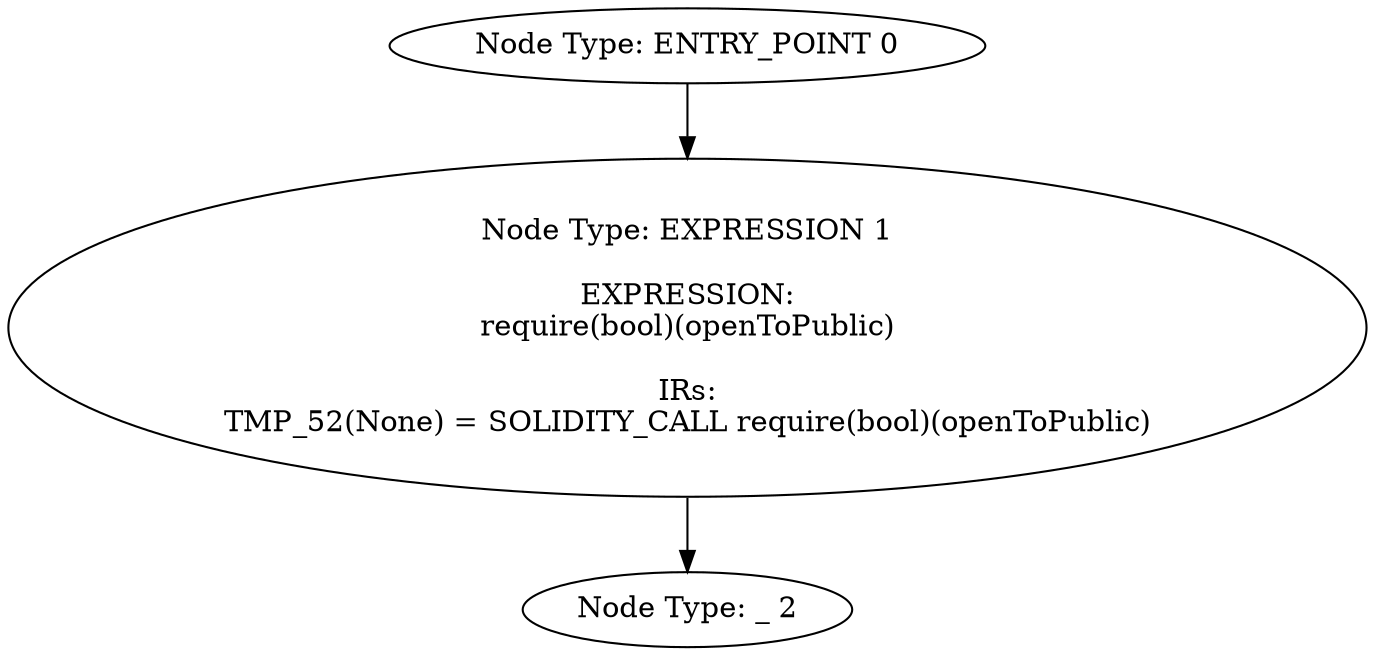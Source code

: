 digraph{
0[label="Node Type: ENTRY_POINT 0
"];
0->1;
1[label="Node Type: EXPRESSION 1

EXPRESSION:
require(bool)(openToPublic)

IRs:
TMP_52(None) = SOLIDITY_CALL require(bool)(openToPublic)"];
1->2;
2[label="Node Type: _ 2
"];
}
